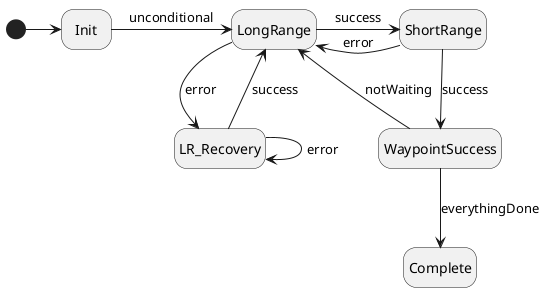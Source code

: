 @startuml NavigationStateMachine
hide empty description

[*] -right-> Init
Init -right-> LongRange : unconditional
LongRange -down-> LR_Recovery : error
LR_Recovery --> LR_Recovery : error
LR_Recovery --> LongRange : success
LongRange -right-> ShortRange : success
ShortRange -left-> LongRange : error
ShortRange --> WaypointSuccess : success
WaypointSuccess -up-> LongRange : notWaiting
WaypointSuccess -down->Complete : everythingDone

@enduml
